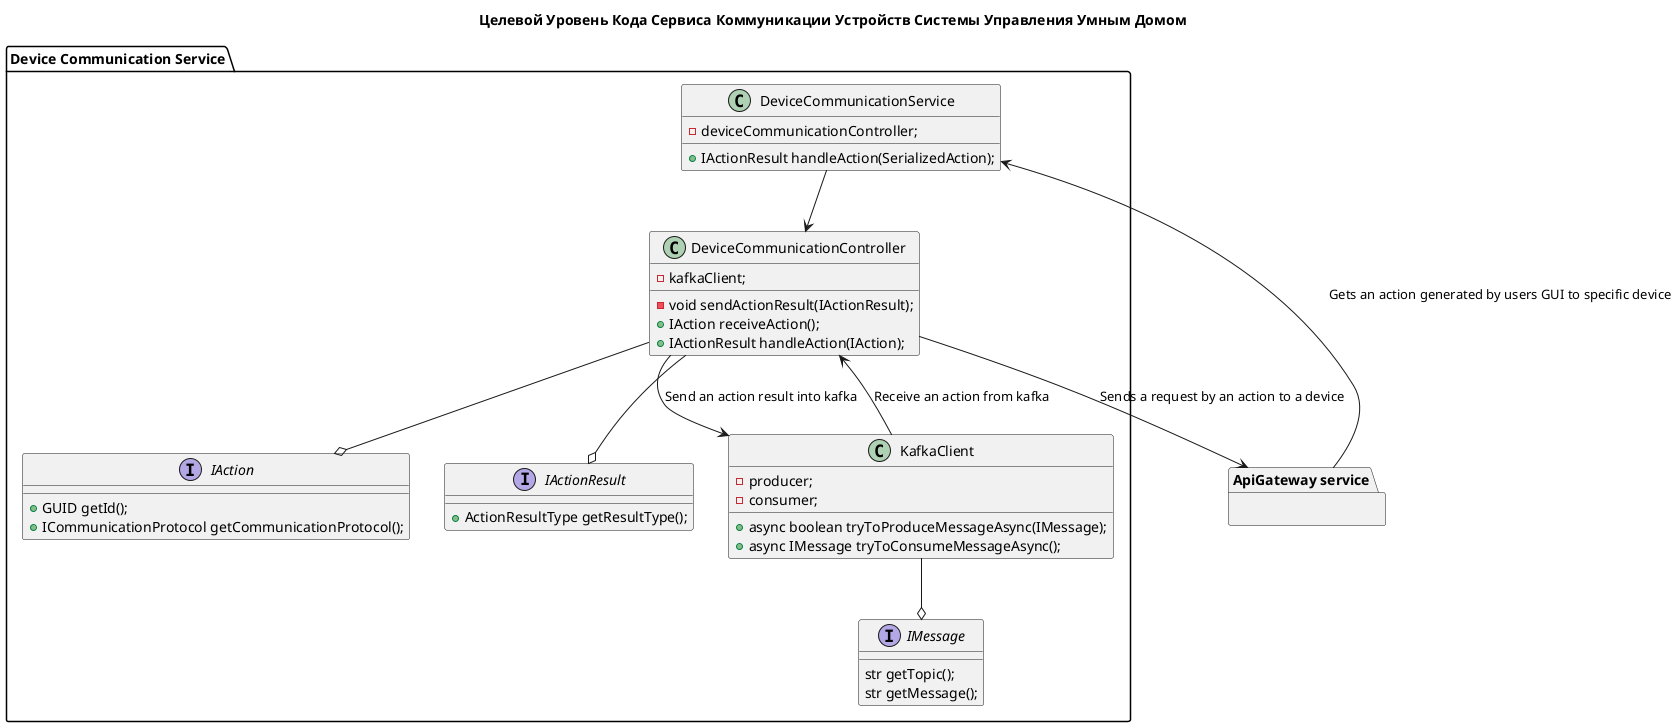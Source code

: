 @startuml
title Целевой Уровень Кода Сервиса Коммуникации Устройств Системы Управления Умным Домом

package "Device Communication Service" 
{
	interface IAction
	{
		+GUID getId();
		+ICommunicationProtocol getCommunicationProtocol();
	}
	
	interface IActionResult
	{
		+ActionResultType getResultType();
	}
	
	class DeviceCommunicationController 
	{
		-kafkaClient;
		-void sendActionResult(IActionResult);
		+IAction receiveAction();
		+IActionResult handleAction(IAction);
	}
	
	class DeviceCommunicationService {
		-deviceCommunicationController;
		+IActionResult handleAction(SerializedAction);
    }
	
	class KafkaClient 
	{
		-producer;
		-consumer;
		+async boolean tryToProduceMessageAsync(IMessage);
		+async IMessage tryToConsumeMessageAsync();
    }
	
	interface IMessage
	{
		str getTopic();
		str getMessage();
	}

	DeviceCommunicationService --> DeviceCommunicationController
	DeviceCommunicationController --> KafkaClient : Send an action result into kafka
	DeviceCommunicationController <-- KafkaClient : Receive an action from kafka
	DeviceCommunicationController --o IAction
	DeviceCommunicationController --o IActionResult
	KafkaClient --o IMessage
}

package "ApiGateway service" {}

DeviceCommunicationController --> "ApiGateway service" : "Sends a request by an action to a device"
DeviceCommunicationService <-- "ApiGateway service" : "Gets an action generated by users GUI to specific device"

@enduml
